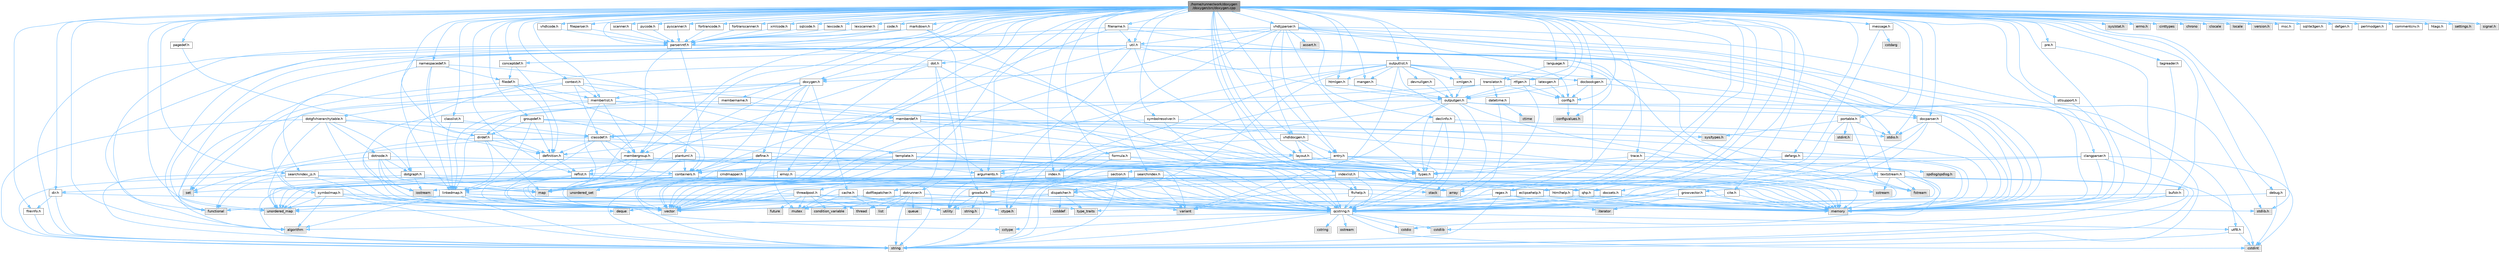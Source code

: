 digraph "/home/runner/work/doxygen/doxygen/src/doxygen.cpp"
{
 // INTERACTIVE_SVG=YES
 // LATEX_PDF_SIZE
  bgcolor="transparent";
  edge [fontname=Helvetica,fontsize=10,labelfontname=Helvetica,labelfontsize=10];
  node [fontname=Helvetica,fontsize=10,shape=box,height=0.2,width=0.4];
  Node1 [label="/home/runner/work/doxygen\l/doxygen/src/doxygen.cpp",height=0.2,width=0.4,color="gray40", fillcolor="grey60", style="filled", fontcolor="black",tooltip=" "];
  Node1 -> Node2 [color="steelblue1",style="solid"];
  Node2 [label="stdio.h",height=0.2,width=0.4,color="grey60", fillcolor="#E0E0E0", style="filled",tooltip=" "];
  Node1 -> Node3 [color="steelblue1",style="solid"];
  Node3 [label="stdlib.h",height=0.2,width=0.4,color="grey60", fillcolor="#E0E0E0", style="filled",tooltip=" "];
  Node1 -> Node4 [color="steelblue1",style="solid"];
  Node4 [label="sys/stat.h",height=0.2,width=0.4,color="grey60", fillcolor="#E0E0E0", style="filled",tooltip=" "];
  Node1 -> Node5 [color="steelblue1",style="solid"];
  Node5 [label="errno.h",height=0.2,width=0.4,color="grey60", fillcolor="#E0E0E0", style="filled",tooltip=" "];
  Node1 -> Node6 [color="steelblue1",style="solid"];
  Node6 [label="algorithm",height=0.2,width=0.4,color="grey60", fillcolor="#E0E0E0", style="filled",tooltip=" "];
  Node1 -> Node7 [color="steelblue1",style="solid"];
  Node7 [label="unordered_map",height=0.2,width=0.4,color="grey60", fillcolor="#E0E0E0", style="filled",tooltip=" "];
  Node1 -> Node8 [color="steelblue1",style="solid"];
  Node8 [label="memory",height=0.2,width=0.4,color="grey60", fillcolor="#E0E0E0", style="filled",tooltip=" "];
  Node1 -> Node9 [color="steelblue1",style="solid"];
  Node9 [label="cinttypes",height=0.2,width=0.4,color="grey60", fillcolor="#E0E0E0", style="filled",tooltip=" "];
  Node1 -> Node10 [color="steelblue1",style="solid"];
  Node10 [label="chrono",height=0.2,width=0.4,color="grey60", fillcolor="#E0E0E0", style="filled",tooltip=" "];
  Node1 -> Node11 [color="steelblue1",style="solid"];
  Node11 [label="clocale",height=0.2,width=0.4,color="grey60", fillcolor="#E0E0E0", style="filled",tooltip=" "];
  Node1 -> Node12 [color="steelblue1",style="solid"];
  Node12 [label="locale",height=0.2,width=0.4,color="grey60", fillcolor="#E0E0E0", style="filled",tooltip=" "];
  Node1 -> Node13 [color="steelblue1",style="solid"];
  Node13 [label="version.h",height=0.2,width=0.4,color="grey60", fillcolor="#E0E0E0", style="filled",tooltip=" "];
  Node1 -> Node14 [color="steelblue1",style="solid"];
  Node14 [label="doxygen.h",height=0.2,width=0.4,color="grey40", fillcolor="white", style="filled",URL="$d1/da1/doxygen_8h.html",tooltip=" "];
  Node14 -> Node15 [color="steelblue1",style="solid"];
  Node15 [label="mutex",height=0.2,width=0.4,color="grey60", fillcolor="#E0E0E0", style="filled",tooltip=" "];
  Node14 -> Node16 [color="steelblue1",style="solid"];
  Node16 [label="containers.h",height=0.2,width=0.4,color="grey40", fillcolor="white", style="filled",URL="$d5/d75/containers_8h.html",tooltip=" "];
  Node16 -> Node17 [color="steelblue1",style="solid"];
  Node17 [label="vector",height=0.2,width=0.4,color="grey60", fillcolor="#E0E0E0", style="filled",tooltip=" "];
  Node16 -> Node18 [color="steelblue1",style="solid"];
  Node18 [label="string",height=0.2,width=0.4,color="grey60", fillcolor="#E0E0E0", style="filled",tooltip=" "];
  Node16 -> Node19 [color="steelblue1",style="solid"];
  Node19 [label="set",height=0.2,width=0.4,color="grey60", fillcolor="#E0E0E0", style="filled",tooltip=" "];
  Node16 -> Node20 [color="steelblue1",style="solid"];
  Node20 [label="map",height=0.2,width=0.4,color="grey60", fillcolor="#E0E0E0", style="filled",tooltip=" "];
  Node16 -> Node21 [color="steelblue1",style="solid"];
  Node21 [label="unordered_set",height=0.2,width=0.4,color="grey60", fillcolor="#E0E0E0", style="filled",tooltip=" "];
  Node16 -> Node7 [color="steelblue1",style="solid"];
  Node16 -> Node22 [color="steelblue1",style="solid"];
  Node22 [label="stack",height=0.2,width=0.4,color="grey60", fillcolor="#E0E0E0", style="filled",tooltip=" "];
  Node14 -> Node23 [color="steelblue1",style="solid"];
  Node23 [label="membergroup.h",height=0.2,width=0.4,color="grey40", fillcolor="white", style="filled",URL="$d9/d11/membergroup_8h.html",tooltip=" "];
  Node23 -> Node17 [color="steelblue1",style="solid"];
  Node23 -> Node20 [color="steelblue1",style="solid"];
  Node23 -> Node8 [color="steelblue1",style="solid"];
  Node23 -> Node24 [color="steelblue1",style="solid"];
  Node24 [label="types.h",height=0.2,width=0.4,color="grey40", fillcolor="white", style="filled",URL="$d9/d49/types_8h.html",tooltip="This file contains a number of basic enums and types."];
  Node24 -> Node25 [color="steelblue1",style="solid"];
  Node25 [label="qcstring.h",height=0.2,width=0.4,color="grey40", fillcolor="white", style="filled",URL="$d7/d5c/qcstring_8h.html",tooltip=" "];
  Node25 -> Node18 [color="steelblue1",style="solid"];
  Node25 -> Node6 [color="steelblue1",style="solid"];
  Node25 -> Node26 [color="steelblue1",style="solid"];
  Node26 [label="cctype",height=0.2,width=0.4,color="grey60", fillcolor="#E0E0E0", style="filled",tooltip=" "];
  Node25 -> Node27 [color="steelblue1",style="solid"];
  Node27 [label="cstring",height=0.2,width=0.4,color="grey60", fillcolor="#E0E0E0", style="filled",tooltip=" "];
  Node25 -> Node28 [color="steelblue1",style="solid"];
  Node28 [label="cstdio",height=0.2,width=0.4,color="grey60", fillcolor="#E0E0E0", style="filled",tooltip=" "];
  Node25 -> Node29 [color="steelblue1",style="solid"];
  Node29 [label="cstdlib",height=0.2,width=0.4,color="grey60", fillcolor="#E0E0E0", style="filled",tooltip=" "];
  Node25 -> Node30 [color="steelblue1",style="solid"];
  Node30 [label="cstdint",height=0.2,width=0.4,color="grey60", fillcolor="#E0E0E0", style="filled",tooltip=" "];
  Node25 -> Node31 [color="steelblue1",style="solid"];
  Node31 [label="ostream",height=0.2,width=0.4,color="grey60", fillcolor="#E0E0E0", style="filled",tooltip=" "];
  Node25 -> Node32 [color="steelblue1",style="solid"];
  Node32 [label="utf8.h",height=0.2,width=0.4,color="grey40", fillcolor="white", style="filled",URL="$db/d7c/utf8_8h.html",tooltip="Various UTF8 related helper functions."];
  Node32 -> Node30 [color="steelblue1",style="solid"];
  Node32 -> Node18 [color="steelblue1",style="solid"];
  Node23 -> Node33 [color="steelblue1",style="solid"];
  Node33 [label="reflist.h",height=0.2,width=0.4,color="grey40", fillcolor="white", style="filled",URL="$d1/d02/reflist_8h.html",tooltip=" "];
  Node33 -> Node17 [color="steelblue1",style="solid"];
  Node33 -> Node7 [color="steelblue1",style="solid"];
  Node33 -> Node8 [color="steelblue1",style="solid"];
  Node33 -> Node25 [color="steelblue1",style="solid"];
  Node33 -> Node34 [color="steelblue1",style="solid"];
  Node34 [label="linkedmap.h",height=0.2,width=0.4,color="grey40", fillcolor="white", style="filled",URL="$da/de1/linkedmap_8h.html",tooltip=" "];
  Node34 -> Node7 [color="steelblue1",style="solid"];
  Node34 -> Node17 [color="steelblue1",style="solid"];
  Node34 -> Node8 [color="steelblue1",style="solid"];
  Node34 -> Node18 [color="steelblue1",style="solid"];
  Node34 -> Node6 [color="steelblue1",style="solid"];
  Node34 -> Node26 [color="steelblue1",style="solid"];
  Node34 -> Node25 [color="steelblue1",style="solid"];
  Node14 -> Node35 [color="steelblue1",style="solid"];
  Node35 [label="dirdef.h",height=0.2,width=0.4,color="grey40", fillcolor="white", style="filled",URL="$d6/d15/dirdef_8h.html",tooltip=" "];
  Node35 -> Node17 [color="steelblue1",style="solid"];
  Node35 -> Node20 [color="steelblue1",style="solid"];
  Node35 -> Node25 [color="steelblue1",style="solid"];
  Node35 -> Node34 [color="steelblue1",style="solid"];
  Node35 -> Node36 [color="steelblue1",style="solid"];
  Node36 [label="definition.h",height=0.2,width=0.4,color="grey40", fillcolor="white", style="filled",URL="$df/da1/definition_8h.html",tooltip=" "];
  Node36 -> Node17 [color="steelblue1",style="solid"];
  Node36 -> Node24 [color="steelblue1",style="solid"];
  Node36 -> Node33 [color="steelblue1",style="solid"];
  Node14 -> Node37 [color="steelblue1",style="solid"];
  Node37 [label="memberlist.h",height=0.2,width=0.4,color="grey40", fillcolor="white", style="filled",URL="$dd/d78/memberlist_8h.html",tooltip=" "];
  Node37 -> Node17 [color="steelblue1",style="solid"];
  Node37 -> Node6 [color="steelblue1",style="solid"];
  Node37 -> Node38 [color="steelblue1",style="solid"];
  Node38 [label="memberdef.h",height=0.2,width=0.4,color="grey40", fillcolor="white", style="filled",URL="$d4/d46/memberdef_8h.html",tooltip=" "];
  Node38 -> Node17 [color="steelblue1",style="solid"];
  Node38 -> Node8 [color="steelblue1",style="solid"];
  Node38 -> Node39 [color="steelblue1",style="solid"];
  Node39 [label="sys/types.h",height=0.2,width=0.4,color="grey60", fillcolor="#E0E0E0", style="filled",tooltip=" "];
  Node38 -> Node24 [color="steelblue1",style="solid"];
  Node38 -> Node36 [color="steelblue1",style="solid"];
  Node38 -> Node40 [color="steelblue1",style="solid"];
  Node40 [label="arguments.h",height=0.2,width=0.4,color="grey40", fillcolor="white", style="filled",URL="$df/d9b/arguments_8h.html",tooltip=" "];
  Node40 -> Node17 [color="steelblue1",style="solid"];
  Node40 -> Node25 [color="steelblue1",style="solid"];
  Node38 -> Node41 [color="steelblue1",style="solid"];
  Node41 [label="classdef.h",height=0.2,width=0.4,color="grey40", fillcolor="white", style="filled",URL="$d1/da6/classdef_8h.html",tooltip=" "];
  Node41 -> Node17 [color="steelblue1",style="solid"];
  Node41 -> Node19 [color="steelblue1",style="solid"];
  Node41 -> Node16 [color="steelblue1",style="solid"];
  Node41 -> Node36 [color="steelblue1",style="solid"];
  Node41 -> Node40 [color="steelblue1",style="solid"];
  Node41 -> Node23 [color="steelblue1",style="solid"];
  Node37 -> Node34 [color="steelblue1",style="solid"];
  Node37 -> Node24 [color="steelblue1",style="solid"];
  Node37 -> Node23 [color="steelblue1",style="solid"];
  Node14 -> Node42 [color="steelblue1",style="solid"];
  Node42 [label="define.h",height=0.2,width=0.4,color="grey40", fillcolor="white", style="filled",URL="$df/d67/define_8h.html",tooltip=" "];
  Node42 -> Node17 [color="steelblue1",style="solid"];
  Node42 -> Node8 [color="steelblue1",style="solid"];
  Node42 -> Node18 [color="steelblue1",style="solid"];
  Node42 -> Node7 [color="steelblue1",style="solid"];
  Node42 -> Node25 [color="steelblue1",style="solid"];
  Node42 -> Node16 [color="steelblue1",style="solid"];
  Node14 -> Node43 [color="steelblue1",style="solid"];
  Node43 [label="cache.h",height=0.2,width=0.4,color="grey40", fillcolor="white", style="filled",URL="$d3/d26/cache_8h.html",tooltip=" "];
  Node43 -> Node44 [color="steelblue1",style="solid"];
  Node44 [label="list",height=0.2,width=0.4,color="grey60", fillcolor="#E0E0E0", style="filled",tooltip=" "];
  Node43 -> Node7 [color="steelblue1",style="solid"];
  Node43 -> Node15 [color="steelblue1",style="solid"];
  Node43 -> Node45 [color="steelblue1",style="solid"];
  Node45 [label="utility",height=0.2,width=0.4,color="grey60", fillcolor="#E0E0E0", style="filled",tooltip=" "];
  Node43 -> Node46 [color="steelblue1",style="solid"];
  Node46 [label="ctype.h",height=0.2,width=0.4,color="grey60", fillcolor="#E0E0E0", style="filled",tooltip=" "];
  Node14 -> Node47 [color="steelblue1",style="solid"];
  Node47 [label="symbolmap.h",height=0.2,width=0.4,color="grey40", fillcolor="white", style="filled",URL="$d7/ddd/symbolmap_8h.html",tooltip=" "];
  Node47 -> Node6 [color="steelblue1",style="solid"];
  Node47 -> Node7 [color="steelblue1",style="solid"];
  Node47 -> Node17 [color="steelblue1",style="solid"];
  Node47 -> Node18 [color="steelblue1",style="solid"];
  Node47 -> Node45 [color="steelblue1",style="solid"];
  Node1 -> Node48 [color="steelblue1",style="solid"];
  Node48 [label="scanner.h",height=0.2,width=0.4,color="grey40", fillcolor="white", style="filled",URL="$db/d62/scanner_8h.html",tooltip=" "];
  Node48 -> Node49 [color="steelblue1",style="solid"];
  Node49 [label="parserintf.h",height=0.2,width=0.4,color="grey40", fillcolor="white", style="filled",URL="$da/d55/parserintf_8h.html",tooltip=" "];
  Node49 -> Node50 [color="steelblue1",style="solid"];
  Node50 [label="functional",height=0.2,width=0.4,color="grey60", fillcolor="#E0E0E0", style="filled",tooltip=" "];
  Node49 -> Node8 [color="steelblue1",style="solid"];
  Node49 -> Node20 [color="steelblue1",style="solid"];
  Node49 -> Node18 [color="steelblue1",style="solid"];
  Node49 -> Node24 [color="steelblue1",style="solid"];
  Node49 -> Node16 [color="steelblue1",style="solid"];
  Node1 -> Node51 [color="steelblue1",style="solid"];
  Node51 [label="entry.h",height=0.2,width=0.4,color="grey40", fillcolor="white", style="filled",URL="$d1/dc6/entry_8h.html",tooltip=" "];
  Node51 -> Node17 [color="steelblue1",style="solid"];
  Node51 -> Node8 [color="steelblue1",style="solid"];
  Node51 -> Node52 [color="steelblue1",style="solid"];
  Node52 [label="sstream",height=0.2,width=0.4,color="grey60", fillcolor="#E0E0E0", style="filled",tooltip=" "];
  Node51 -> Node24 [color="steelblue1",style="solid"];
  Node51 -> Node40 [color="steelblue1",style="solid"];
  Node51 -> Node33 [color="steelblue1",style="solid"];
  Node51 -> Node53 [color="steelblue1",style="solid"];
  Node53 [label="textstream.h",height=0.2,width=0.4,color="grey40", fillcolor="white", style="filled",URL="$d4/d7d/textstream_8h.html",tooltip=" "];
  Node53 -> Node18 [color="steelblue1",style="solid"];
  Node53 -> Node54 [color="steelblue1",style="solid"];
  Node54 [label="iostream",height=0.2,width=0.4,color="grey60", fillcolor="#E0E0E0", style="filled",tooltip=" "];
  Node53 -> Node52 [color="steelblue1",style="solid"];
  Node53 -> Node30 [color="steelblue1",style="solid"];
  Node53 -> Node28 [color="steelblue1",style="solid"];
  Node53 -> Node55 [color="steelblue1",style="solid"];
  Node55 [label="fstream",height=0.2,width=0.4,color="grey60", fillcolor="#E0E0E0", style="filled",tooltip=" "];
  Node53 -> Node56 [color="steelblue1",style="solid"];
  Node56 [label="type_traits",height=0.2,width=0.4,color="grey60", fillcolor="#E0E0E0", style="filled",tooltip=" "];
  Node53 -> Node25 [color="steelblue1",style="solid"];
  Node1 -> Node57 [color="steelblue1",style="solid"];
  Node57 [label="index.h",height=0.2,width=0.4,color="grey40", fillcolor="white", style="filled",URL="$d1/db5/index_8h.html",tooltip=" "];
  Node57 -> Node8 [color="steelblue1",style="solid"];
  Node57 -> Node17 [color="steelblue1",style="solid"];
  Node57 -> Node20 [color="steelblue1",style="solid"];
  Node57 -> Node25 [color="steelblue1",style="solid"];
  Node1 -> Node58 [color="steelblue1",style="solid"];
  Node58 [label="indexlist.h",height=0.2,width=0.4,color="grey40", fillcolor="white", style="filled",URL="$d5/d61/indexlist_8h.html",tooltip=" "];
  Node58 -> Node45 [color="steelblue1",style="solid"];
  Node58 -> Node17 [color="steelblue1",style="solid"];
  Node58 -> Node8 [color="steelblue1",style="solid"];
  Node58 -> Node15 [color="steelblue1",style="solid"];
  Node58 -> Node59 [color="steelblue1",style="solid"];
  Node59 [label="variant",height=0.2,width=0.4,color="grey60", fillcolor="#E0E0E0", style="filled",tooltip=" "];
  Node58 -> Node25 [color="steelblue1",style="solid"];
  Node58 -> Node60 [color="steelblue1",style="solid"];
  Node60 [label="dispatcher.h",height=0.2,width=0.4,color="grey40", fillcolor="white", style="filled",URL="$da/d73/dispatcher_8h.html",tooltip=" "];
  Node60 -> Node61 [color="steelblue1",style="solid"];
  Node61 [label="cstddef",height=0.2,width=0.4,color="grey60", fillcolor="#E0E0E0", style="filled",tooltip=" "];
  Node60 -> Node45 [color="steelblue1",style="solid"];
  Node60 -> Node50 [color="steelblue1",style="solid"];
  Node60 -> Node59 [color="steelblue1",style="solid"];
  Node60 -> Node56 [color="steelblue1",style="solid"];
  Node58 -> Node62 [color="steelblue1",style="solid"];
  Node62 [label="docsets.h",height=0.2,width=0.4,color="grey40", fillcolor="white", style="filled",URL="$d1/db2/docsets_8h.html",tooltip=" "];
  Node62 -> Node8 [color="steelblue1",style="solid"];
  Node62 -> Node25 [color="steelblue1",style="solid"];
  Node58 -> Node63 [color="steelblue1",style="solid"];
  Node63 [label="eclipsehelp.h",height=0.2,width=0.4,color="grey40", fillcolor="white", style="filled",URL="$db/d9e/eclipsehelp_8h.html",tooltip=" "];
  Node63 -> Node8 [color="steelblue1",style="solid"];
  Node63 -> Node25 [color="steelblue1",style="solid"];
  Node58 -> Node64 [color="steelblue1",style="solid"];
  Node64 [label="ftvhelp.h",height=0.2,width=0.4,color="grey40", fillcolor="white", style="filled",URL="$d2/d4a/ftvhelp_8h.html",tooltip=" "];
  Node64 -> Node8 [color="steelblue1",style="solid"];
  Node64 -> Node17 [color="steelblue1",style="solid"];
  Node64 -> Node25 [color="steelblue1",style="solid"];
  Node58 -> Node65 [color="steelblue1",style="solid"];
  Node65 [label="htmlhelp.h",height=0.2,width=0.4,color="grey40", fillcolor="white", style="filled",URL="$d8/dc3/htmlhelp_8h.html",tooltip=" "];
  Node65 -> Node8 [color="steelblue1",style="solid"];
  Node65 -> Node25 [color="steelblue1",style="solid"];
  Node58 -> Node66 [color="steelblue1",style="solid"];
  Node66 [label="qhp.h",height=0.2,width=0.4,color="grey40", fillcolor="white", style="filled",URL="$dc/d20/qhp_8h.html",tooltip=" "];
  Node66 -> Node8 [color="steelblue1",style="solid"];
  Node66 -> Node25 [color="steelblue1",style="solid"];
  Node1 -> Node67 [color="steelblue1",style="solid"];
  Node67 [label="message.h",height=0.2,width=0.4,color="grey40", fillcolor="white", style="filled",URL="$d2/d0d/message_8h.html",tooltip=" "];
  Node67 -> Node68 [color="steelblue1",style="solid"];
  Node68 [label="cstdarg",height=0.2,width=0.4,color="grey60", fillcolor="#E0E0E0", style="filled",tooltip=" "];
  Node67 -> Node25 [color="steelblue1",style="solid"];
  Node1 -> Node69 [color="steelblue1",style="solid"];
  Node69 [label="config.h",height=0.2,width=0.4,color="grey40", fillcolor="white", style="filled",URL="$db/d16/config_8h.html",tooltip=" "];
  Node69 -> Node70 [color="steelblue1",style="solid"];
  Node70 [label="configvalues.h",height=0.2,width=0.4,color="grey60", fillcolor="#E0E0E0", style="filled",tooltip=" "];
  Node1 -> Node71 [color="steelblue1",style="solid"];
  Node71 [label="util.h",height=0.2,width=0.4,color="grey40", fillcolor="white", style="filled",URL="$d8/d3c/util_8h.html",tooltip="A bunch of utility functions."];
  Node71 -> Node8 [color="steelblue1",style="solid"];
  Node71 -> Node7 [color="steelblue1",style="solid"];
  Node71 -> Node6 [color="steelblue1",style="solid"];
  Node71 -> Node50 [color="steelblue1",style="solid"];
  Node71 -> Node55 [color="steelblue1",style="solid"];
  Node71 -> Node46 [color="steelblue1",style="solid"];
  Node71 -> Node24 [color="steelblue1",style="solid"];
  Node71 -> Node72 [color="steelblue1",style="solid"];
  Node72 [label="docparser.h",height=0.2,width=0.4,color="grey40", fillcolor="white", style="filled",URL="$de/d9c/docparser_8h.html",tooltip=" "];
  Node72 -> Node2 [color="steelblue1",style="solid"];
  Node72 -> Node8 [color="steelblue1",style="solid"];
  Node72 -> Node25 [color="steelblue1",style="solid"];
  Node72 -> Node73 [color="steelblue1",style="solid"];
  Node73 [label="growvector.h",height=0.2,width=0.4,color="grey40", fillcolor="white", style="filled",URL="$d7/d50/growvector_8h.html",tooltip=" "];
  Node73 -> Node17 [color="steelblue1",style="solid"];
  Node73 -> Node8 [color="steelblue1",style="solid"];
  Node73 -> Node74 [color="steelblue1",style="solid"];
  Node74 [label="iterator",height=0.2,width=0.4,color="grey60", fillcolor="#E0E0E0", style="filled",tooltip=" "];
  Node71 -> Node16 [color="steelblue1",style="solid"];
  Node71 -> Node75 [color="steelblue1",style="solid"];
  Node75 [label="outputgen.h",height=0.2,width=0.4,color="grey40", fillcolor="white", style="filled",URL="$df/d06/outputgen_8h.html",tooltip=" "];
  Node75 -> Node8 [color="steelblue1",style="solid"];
  Node75 -> Node22 [color="steelblue1",style="solid"];
  Node75 -> Node54 [color="steelblue1",style="solid"];
  Node75 -> Node55 [color="steelblue1",style="solid"];
  Node75 -> Node24 [color="steelblue1",style="solid"];
  Node75 -> Node57 [color="steelblue1",style="solid"];
  Node75 -> Node76 [color="steelblue1",style="solid"];
  Node76 [label="section.h",height=0.2,width=0.4,color="grey40", fillcolor="white", style="filled",URL="$d1/d2a/section_8h.html",tooltip=" "];
  Node76 -> Node18 [color="steelblue1",style="solid"];
  Node76 -> Node7 [color="steelblue1",style="solid"];
  Node76 -> Node25 [color="steelblue1",style="solid"];
  Node76 -> Node34 [color="steelblue1",style="solid"];
  Node75 -> Node53 [color="steelblue1",style="solid"];
  Node75 -> Node72 [color="steelblue1",style="solid"];
  Node71 -> Node77 [color="steelblue1",style="solid"];
  Node77 [label="regex.h",height=0.2,width=0.4,color="grey40", fillcolor="white", style="filled",URL="$d1/d21/regex_8h.html",tooltip=" "];
  Node77 -> Node8 [color="steelblue1",style="solid"];
  Node77 -> Node18 [color="steelblue1",style="solid"];
  Node77 -> Node17 [color="steelblue1",style="solid"];
  Node77 -> Node74 [color="steelblue1",style="solid"];
  Node71 -> Node78 [color="steelblue1",style="solid"];
  Node78 [label="conceptdef.h",height=0.2,width=0.4,color="grey40", fillcolor="white", style="filled",URL="$da/df1/conceptdef_8h.html",tooltip=" "];
  Node78 -> Node36 [color="steelblue1",style="solid"];
  Node78 -> Node79 [color="steelblue1",style="solid"];
  Node79 [label="filedef.h",height=0.2,width=0.4,color="grey40", fillcolor="white", style="filled",URL="$d4/d3a/filedef_8h.html",tooltip=" "];
  Node79 -> Node19 [color="steelblue1",style="solid"];
  Node79 -> Node36 [color="steelblue1",style="solid"];
  Node79 -> Node37 [color="steelblue1",style="solid"];
  Node79 -> Node16 [color="steelblue1",style="solid"];
  Node1 -> Node80 [color="steelblue1",style="solid"];
  Node80 [label="pre.h",height=0.2,width=0.4,color="grey40", fillcolor="white", style="filled",URL="$d3/dbd/pre_8h.html",tooltip=" "];
  Node80 -> Node8 [color="steelblue1",style="solid"];
  Node1 -> Node81 [color="steelblue1",style="solid"];
  Node81 [label="tagreader.h",height=0.2,width=0.4,color="grey40", fillcolor="white", style="filled",URL="$d5/d61/tagreader_8h.html",tooltip=" "];
  Node81 -> Node8 [color="steelblue1",style="solid"];
  Node1 -> Node82 [color="steelblue1",style="solid"];
  Node82 [label="dot.h",height=0.2,width=0.4,color="grey40", fillcolor="white", style="filled",URL="$d6/d4a/dot_8h.html",tooltip=" "];
  Node82 -> Node20 [color="steelblue1",style="solid"];
  Node82 -> Node25 [color="steelblue1",style="solid"];
  Node82 -> Node83 [color="steelblue1",style="solid"];
  Node83 [label="dotgraph.h",height=0.2,width=0.4,color="grey40", fillcolor="white", style="filled",URL="$d0/daa/dotgraph_8h.html",tooltip=" "];
  Node83 -> Node54 [color="steelblue1",style="solid"];
  Node83 -> Node20 [color="steelblue1",style="solid"];
  Node83 -> Node25 [color="steelblue1",style="solid"];
  Node83 -> Node84 [color="steelblue1",style="solid"];
  Node84 [label="dir.h",height=0.2,width=0.4,color="grey40", fillcolor="white", style="filled",URL="$df/d9c/dir_8h.html",tooltip=" "];
  Node84 -> Node18 [color="steelblue1",style="solid"];
  Node84 -> Node8 [color="steelblue1",style="solid"];
  Node84 -> Node85 [color="steelblue1",style="solid"];
  Node85 [label="fileinfo.h",height=0.2,width=0.4,color="grey40", fillcolor="white", style="filled",URL="$df/d45/fileinfo_8h.html",tooltip=" "];
  Node85 -> Node18 [color="steelblue1",style="solid"];
  Node82 -> Node86 [color="steelblue1",style="solid"];
  Node86 [label="dotfilepatcher.h",height=0.2,width=0.4,color="grey40", fillcolor="white", style="filled",URL="$d3/d38/dotfilepatcher_8h.html",tooltip=" "];
  Node86 -> Node17 [color="steelblue1",style="solid"];
  Node86 -> Node25 [color="steelblue1",style="solid"];
  Node82 -> Node87 [color="steelblue1",style="solid"];
  Node87 [label="dotrunner.h",height=0.2,width=0.4,color="grey40", fillcolor="white", style="filled",URL="$d2/dd1/dotrunner_8h.html",tooltip=" "];
  Node87 -> Node18 [color="steelblue1",style="solid"];
  Node87 -> Node88 [color="steelblue1",style="solid"];
  Node88 [label="thread",height=0.2,width=0.4,color="grey60", fillcolor="#E0E0E0", style="filled",tooltip=" "];
  Node87 -> Node44 [color="steelblue1",style="solid"];
  Node87 -> Node89 [color="steelblue1",style="solid"];
  Node89 [label="queue",height=0.2,width=0.4,color="grey60", fillcolor="#E0E0E0", style="filled",tooltip=" "];
  Node87 -> Node15 [color="steelblue1",style="solid"];
  Node87 -> Node90 [color="steelblue1",style="solid"];
  Node90 [label="condition_variable",height=0.2,width=0.4,color="grey60", fillcolor="#E0E0E0", style="filled",tooltip=" "];
  Node87 -> Node8 [color="steelblue1",style="solid"];
  Node87 -> Node25 [color="steelblue1",style="solid"];
  Node82 -> Node14 [color="steelblue1",style="solid"];
  Node1 -> Node91 [color="steelblue1",style="solid"];
  Node91 [label="msc.h",height=0.2,width=0.4,color="grey40", fillcolor="white", style="filled",URL="$dc/d66/msc_8h.html",tooltip=" "];
  Node1 -> Node72 [color="steelblue1",style="solid"];
  Node1 -> Node35 [color="steelblue1",style="solid"];
  Node1 -> Node92 [color="steelblue1",style="solid"];
  Node92 [label="outputlist.h",height=0.2,width=0.4,color="grey40", fillcolor="white", style="filled",URL="$d2/db9/outputlist_8h.html",tooltip=" "];
  Node92 -> Node45 [color="steelblue1",style="solid"];
  Node92 -> Node17 [color="steelblue1",style="solid"];
  Node92 -> Node8 [color="steelblue1",style="solid"];
  Node92 -> Node59 [color="steelblue1",style="solid"];
  Node92 -> Node22 [color="steelblue1",style="solid"];
  Node92 -> Node75 [color="steelblue1",style="solid"];
  Node92 -> Node14 [color="steelblue1",style="solid"];
  Node92 -> Node60 [color="steelblue1",style="solid"];
  Node92 -> Node93 [color="steelblue1",style="solid"];
  Node93 [label="htmlgen.h",height=0.2,width=0.4,color="grey40", fillcolor="white", style="filled",URL="$d8/d56/htmlgen_8h.html",tooltip=" "];
  Node93 -> Node75 [color="steelblue1",style="solid"];
  Node92 -> Node94 [color="steelblue1",style="solid"];
  Node94 [label="latexgen.h",height=0.2,width=0.4,color="grey40", fillcolor="white", style="filled",URL="$d6/d9c/latexgen_8h.html",tooltip=" "];
  Node94 -> Node69 [color="steelblue1",style="solid"];
  Node94 -> Node75 [color="steelblue1",style="solid"];
  Node92 -> Node95 [color="steelblue1",style="solid"];
  Node95 [label="rtfgen.h",height=0.2,width=0.4,color="grey40", fillcolor="white", style="filled",URL="$d4/daa/rtfgen_8h.html",tooltip=" "];
  Node95 -> Node96 [color="steelblue1",style="solid"];
  Node96 [label="array",height=0.2,width=0.4,color="grey60", fillcolor="#E0E0E0", style="filled",tooltip=" "];
  Node95 -> Node69 [color="steelblue1",style="solid"];
  Node95 -> Node75 [color="steelblue1",style="solid"];
  Node92 -> Node97 [color="steelblue1",style="solid"];
  Node97 [label="mangen.h",height=0.2,width=0.4,color="grey40", fillcolor="white", style="filled",URL="$da/dc0/mangen_8h.html",tooltip=" "];
  Node97 -> Node75 [color="steelblue1",style="solid"];
  Node92 -> Node98 [color="steelblue1",style="solid"];
  Node98 [label="docbookgen.h",height=0.2,width=0.4,color="grey40", fillcolor="white", style="filled",URL="$de/dea/docbookgen_8h.html",tooltip=" "];
  Node98 -> Node8 [color="steelblue1",style="solid"];
  Node98 -> Node96 [color="steelblue1",style="solid"];
  Node98 -> Node69 [color="steelblue1",style="solid"];
  Node98 -> Node75 [color="steelblue1",style="solid"];
  Node92 -> Node99 [color="steelblue1",style="solid"];
  Node99 [label="xmlgen.h",height=0.2,width=0.4,color="grey40", fillcolor="white", style="filled",URL="$d9/d67/xmlgen_8h.html",tooltip=" "];
  Node99 -> Node75 [color="steelblue1",style="solid"];
  Node92 -> Node100 [color="steelblue1",style="solid"];
  Node100 [label="devnullgen.h",height=0.2,width=0.4,color="grey40", fillcolor="white", style="filled",URL="$d8/de5/devnullgen_8h.html",tooltip=" "];
  Node100 -> Node75 [color="steelblue1",style="solid"];
  Node1 -> Node101 [color="steelblue1",style="solid"];
  Node101 [label="declinfo.h",height=0.2,width=0.4,color="grey40", fillcolor="white", style="filled",URL="$d2/d4b/declinfo_8h.html",tooltip=" "];
  Node101 -> Node2 [color="steelblue1",style="solid"];
  Node101 -> Node25 [color="steelblue1",style="solid"];
  Node101 -> Node24 [color="steelblue1",style="solid"];
  Node1 -> Node93 [color="steelblue1",style="solid"];
  Node1 -> Node94 [color="steelblue1",style="solid"];
  Node1 -> Node97 [color="steelblue1",style="solid"];
  Node1 -> Node102 [color="steelblue1",style="solid"];
  Node102 [label="language.h",height=0.2,width=0.4,color="grey40", fillcolor="white", style="filled",URL="$d8/dce/language_8h.html",tooltip=" "];
  Node102 -> Node103 [color="steelblue1",style="solid"];
  Node103 [label="translator.h",height=0.2,width=0.4,color="grey40", fillcolor="white", style="filled",URL="$d9/df1/translator_8h.html",tooltip=" "];
  Node103 -> Node41 [color="steelblue1",style="solid"];
  Node103 -> Node69 [color="steelblue1",style="solid"];
  Node103 -> Node104 [color="steelblue1",style="solid"];
  Node104 [label="datetime.h",height=0.2,width=0.4,color="grey40", fillcolor="white", style="filled",URL="$de/d1b/datetime_8h.html",tooltip=" "];
  Node104 -> Node105 [color="steelblue1",style="solid"];
  Node105 [label="ctime",height=0.2,width=0.4,color="grey60", fillcolor="#E0E0E0", style="filled",tooltip=" "];
  Node104 -> Node25 [color="steelblue1",style="solid"];
  Node103 -> Node57 [color="steelblue1",style="solid"];
  Node102 -> Node70 [color="steelblue1",style="solid"];
  Node1 -> Node106 [color="steelblue1",style="solid"];
  Node106 [label="debug.h",height=0.2,width=0.4,color="grey40", fillcolor="white", style="filled",URL="$db/d16/debug_8h.html",tooltip=" "];
  Node106 -> Node30 [color="steelblue1",style="solid"];
  Node106 -> Node25 [color="steelblue1",style="solid"];
  Node1 -> Node65 [color="steelblue1",style="solid"];
  Node1 -> Node66 [color="steelblue1",style="solid"];
  Node1 -> Node64 [color="steelblue1",style="solid"];
  Node1 -> Node107 [color="steelblue1",style="solid"];
  Node107 [label="defargs.h",height=0.2,width=0.4,color="grey40", fillcolor="white", style="filled",URL="$d8/d65/defargs_8h.html",tooltip=" "];
  Node107 -> Node24 [color="steelblue1",style="solid"];
  Node107 -> Node8 [color="steelblue1",style="solid"];
  Node1 -> Node95 [color="steelblue1",style="solid"];
  Node1 -> Node108 [color="steelblue1",style="solid"];
  Node108 [label="sqlite3gen.h",height=0.2,width=0.4,color="grey40", fillcolor="white", style="filled",URL="$d1/d0c/sqlite3gen_8h.html",tooltip=" "];
  Node1 -> Node99 [color="steelblue1",style="solid"];
  Node1 -> Node98 [color="steelblue1",style="solid"];
  Node1 -> Node109 [color="steelblue1",style="solid"];
  Node109 [label="defgen.h",height=0.2,width=0.4,color="grey40", fillcolor="white", style="filled",URL="$d2/d59/defgen_8h.html",tooltip=" "];
  Node1 -> Node110 [color="steelblue1",style="solid"];
  Node110 [label="perlmodgen.h",height=0.2,width=0.4,color="grey40", fillcolor="white", style="filled",URL="$df/d82/perlmodgen_8h.html",tooltip=" "];
  Node1 -> Node33 [color="steelblue1",style="solid"];
  Node1 -> Node111 [color="steelblue1",style="solid"];
  Node111 [label="pagedef.h",height=0.2,width=0.4,color="grey40", fillcolor="white", style="filled",URL="$dd/d66/pagedef_8h.html",tooltip=" "];
  Node111 -> Node36 [color="steelblue1",style="solid"];
  Node1 -> Node112 [color="steelblue1",style="solid"];
  Node112 [label="bufstr.h",height=0.2,width=0.4,color="grey40", fillcolor="white", style="filled",URL="$d4/de5/bufstr_8h.html",tooltip=" "];
  Node112 -> Node29 [color="steelblue1",style="solid"];
  Node112 -> Node25 [color="steelblue1",style="solid"];
  Node1 -> Node113 [color="steelblue1",style="solid"];
  Node113 [label="commentcnv.h",height=0.2,width=0.4,color="grey40", fillcolor="white", style="filled",URL="$de/d9a/commentcnv_8h.html",tooltip="First pass comment processing."];
  Node1 -> Node114 [color="steelblue1",style="solid"];
  Node114 [label="cmdmapper.h",height=0.2,width=0.4,color="grey40", fillcolor="white", style="filled",URL="$d3/d42/cmdmapper_8h.html",tooltip=" "];
  Node114 -> Node20 [color="steelblue1",style="solid"];
  Node114 -> Node18 [color="steelblue1",style="solid"];
  Node114 -> Node25 [color="steelblue1",style="solid"];
  Node1 -> Node115 [color="steelblue1",style="solid"];
  Node115 [label="searchindex.h",height=0.2,width=0.4,color="grey40", fillcolor="white", style="filled",URL="$de/d07/searchindex_8h.html",tooltip="Web server based search engine."];
  Node115 -> Node8 [color="steelblue1",style="solid"];
  Node115 -> Node17 [color="steelblue1",style="solid"];
  Node115 -> Node20 [color="steelblue1",style="solid"];
  Node115 -> Node7 [color="steelblue1",style="solid"];
  Node115 -> Node18 [color="steelblue1",style="solid"];
  Node115 -> Node96 [color="steelblue1",style="solid"];
  Node115 -> Node59 [color="steelblue1",style="solid"];
  Node115 -> Node25 [color="steelblue1",style="solid"];
  Node115 -> Node116 [color="steelblue1",style="solid"];
  Node116 [label="growbuf.h",height=0.2,width=0.4,color="grey40", fillcolor="white", style="filled",URL="$dd/d72/growbuf_8h.html",tooltip=" "];
  Node116 -> Node45 [color="steelblue1",style="solid"];
  Node116 -> Node3 [color="steelblue1",style="solid"];
  Node116 -> Node117 [color="steelblue1",style="solid"];
  Node117 [label="string.h",height=0.2,width=0.4,color="grey60", fillcolor="#E0E0E0", style="filled",tooltip=" "];
  Node116 -> Node18 [color="steelblue1",style="solid"];
  Node115 -> Node60 [color="steelblue1",style="solid"];
  Node1 -> Node118 [color="steelblue1",style="solid"];
  Node118 [label="searchindex_js.h",height=0.2,width=0.4,color="grey40", fillcolor="white", style="filled",URL="$dd/de5/searchindex__js_8h.html",tooltip="Javascript based search engine."];
  Node118 -> Node96 [color="steelblue1",style="solid"];
  Node118 -> Node17 [color="steelblue1",style="solid"];
  Node118 -> Node20 [color="steelblue1",style="solid"];
  Node118 -> Node18 [color="steelblue1",style="solid"];
  Node118 -> Node50 [color="steelblue1",style="solid"];
  Node118 -> Node25 [color="steelblue1",style="solid"];
  Node1 -> Node49 [color="steelblue1",style="solid"];
  Node1 -> Node119 [color="steelblue1",style="solid"];
  Node119 [label="htags.h",height=0.2,width=0.4,color="grey40", fillcolor="white", style="filled",URL="$d7/d85/htags_8h.html",tooltip=" "];
  Node1 -> Node120 [color="steelblue1",style="solid"];
  Node120 [label="pycode.h",height=0.2,width=0.4,color="grey40", fillcolor="white", style="filled",URL="$d8/da2/pycode_8h.html",tooltip=" "];
  Node120 -> Node49 [color="steelblue1",style="solid"];
  Node1 -> Node121 [color="steelblue1",style="solid"];
  Node121 [label="pyscanner.h",height=0.2,width=0.4,color="grey40", fillcolor="white", style="filled",URL="$d8/d4b/pyscanner_8h.html",tooltip=" "];
  Node121 -> Node49 [color="steelblue1",style="solid"];
  Node1 -> Node122 [color="steelblue1",style="solid"];
  Node122 [label="fortrancode.h",height=0.2,width=0.4,color="grey40", fillcolor="white", style="filled",URL="$da/d06/fortrancode_8h.html",tooltip=" "];
  Node122 -> Node49 [color="steelblue1",style="solid"];
  Node1 -> Node123 [color="steelblue1",style="solid"];
  Node123 [label="fortranscanner.h",height=0.2,width=0.4,color="grey40", fillcolor="white", style="filled",URL="$d9/d7b/fortranscanner_8h.html",tooltip=" "];
  Node123 -> Node49 [color="steelblue1",style="solid"];
  Node1 -> Node124 [color="steelblue1",style="solid"];
  Node124 [label="xmlcode.h",height=0.2,width=0.4,color="grey40", fillcolor="white", style="filled",URL="$d3/de2/xmlcode_8h.html",tooltip=" "];
  Node124 -> Node49 [color="steelblue1",style="solid"];
  Node1 -> Node125 [color="steelblue1",style="solid"];
  Node125 [label="sqlcode.h",height=0.2,width=0.4,color="grey40", fillcolor="white", style="filled",URL="$d1/db2/sqlcode_8h.html",tooltip=" "];
  Node125 -> Node49 [color="steelblue1",style="solid"];
  Node1 -> Node126 [color="steelblue1",style="solid"];
  Node126 [label="lexcode.h",height=0.2,width=0.4,color="grey40", fillcolor="white", style="filled",URL="$d0/dec/lexcode_8h.html",tooltip=" "];
  Node126 -> Node49 [color="steelblue1",style="solid"];
  Node1 -> Node127 [color="steelblue1",style="solid"];
  Node127 [label="lexscanner.h",height=0.2,width=0.4,color="grey40", fillcolor="white", style="filled",URL="$d9/dd0/lexscanner_8h.html",tooltip=" "];
  Node127 -> Node49 [color="steelblue1",style="solid"];
  Node1 -> Node128 [color="steelblue1",style="solid"];
  Node128 [label="code.h",height=0.2,width=0.4,color="grey40", fillcolor="white", style="filled",URL="$dd/dd8/code_8h.html",tooltip=" "];
  Node128 -> Node49 [color="steelblue1",style="solid"];
  Node1 -> Node129 [color="steelblue1",style="solid"];
  Node129 [label="portable.h",height=0.2,width=0.4,color="grey40", fillcolor="white", style="filled",URL="$d2/de2/portable_8h.html",tooltip="Portable versions of functions that are platform dependent."];
  Node129 -> Node2 [color="steelblue1",style="solid"];
  Node129 -> Node39 [color="steelblue1",style="solid"];
  Node129 -> Node130 [color="steelblue1",style="solid"];
  Node130 [label="stdint.h",height=0.2,width=0.4,color="grey60", fillcolor="#E0E0E0", style="filled",tooltip=" "];
  Node129 -> Node55 [color="steelblue1",style="solid"];
  Node129 -> Node25 [color="steelblue1",style="solid"];
  Node1 -> Node131 [color="steelblue1",style="solid"];
  Node131 [label="vhdljjparser.h",height=0.2,width=0.4,color="grey40", fillcolor="white", style="filled",URL="$d2/d55/vhdljjparser_8h.html",tooltip=" "];
  Node131 -> Node17 [color="steelblue1",style="solid"];
  Node131 -> Node8 [color="steelblue1",style="solid"];
  Node131 -> Node18 [color="steelblue1",style="solid"];
  Node131 -> Node49 [color="steelblue1",style="solid"];
  Node131 -> Node2 [color="steelblue1",style="solid"];
  Node131 -> Node3 [color="steelblue1",style="solid"];
  Node131 -> Node132 [color="steelblue1",style="solid"];
  Node132 [label="assert.h",height=0.2,width=0.4,color="grey60", fillcolor="#E0E0E0", style="filled",tooltip=" "];
  Node131 -> Node46 [color="steelblue1",style="solid"];
  Node131 -> Node24 [color="steelblue1",style="solid"];
  Node131 -> Node51 [color="steelblue1",style="solid"];
  Node131 -> Node133 [color="steelblue1",style="solid"];
  Node133 [label="vhdldocgen.h",height=0.2,width=0.4,color="grey40", fillcolor="white", style="filled",URL="$dd/dec/vhdldocgen_8h.html",tooltip=" "];
  Node133 -> Node25 [color="steelblue1",style="solid"];
  Node133 -> Node134 [color="steelblue1",style="solid"];
  Node134 [label="layout.h",height=0.2,width=0.4,color="grey40", fillcolor="white", style="filled",URL="$db/d51/layout_8h.html",tooltip=" "];
  Node134 -> Node8 [color="steelblue1",style="solid"];
  Node134 -> Node17 [color="steelblue1",style="solid"];
  Node134 -> Node24 [color="steelblue1",style="solid"];
  Node133 -> Node40 [color="steelblue1",style="solid"];
  Node133 -> Node51 [color="steelblue1",style="solid"];
  Node131 -> Node69 [color="steelblue1",style="solid"];
  Node131 -> Node71 [color="steelblue1",style="solid"];
  Node1 -> Node133 [color="steelblue1",style="solid"];
  Node1 -> Node135 [color="steelblue1",style="solid"];
  Node135 [label="vhdlcode.h",height=0.2,width=0.4,color="grey40", fillcolor="white", style="filled",URL="$d7/dfe/vhdlcode_8h.html",tooltip=" "];
  Node135 -> Node49 [color="steelblue1",style="solid"];
  Node1 -> Node63 [color="steelblue1",style="solid"];
  Node1 -> Node136 [color="steelblue1",style="solid"];
  Node136 [label="cite.h",height=0.2,width=0.4,color="grey40", fillcolor="white", style="filled",URL="$d7/d69/cite_8h.html",tooltip=" "];
  Node136 -> Node8 [color="steelblue1",style="solid"];
  Node136 -> Node25 [color="steelblue1",style="solid"];
  Node1 -> Node137 [color="steelblue1",style="solid"];
  Node137 [label="markdown.h",height=0.2,width=0.4,color="grey40", fillcolor="white", style="filled",URL="$d2/d0c/markdown_8h.html",tooltip=" "];
  Node137 -> Node50 [color="steelblue1",style="solid"];
  Node137 -> Node25 [color="steelblue1",style="solid"];
  Node137 -> Node49 [color="steelblue1",style="solid"];
  Node137 -> Node116 [color="steelblue1",style="solid"];
  Node1 -> Node40 [color="steelblue1",style="solid"];
  Node1 -> Node37 [color="steelblue1",style="solid"];
  Node1 -> Node134 [color="steelblue1",style="solid"];
  Node1 -> Node138 [color="steelblue1",style="solid"];
  Node138 [label="groupdef.h",height=0.2,width=0.4,color="grey40", fillcolor="white", style="filled",URL="$d1/de6/groupdef_8h.html",tooltip=" "];
  Node138 -> Node8 [color="steelblue1",style="solid"];
  Node138 -> Node36 [color="steelblue1",style="solid"];
  Node138 -> Node35 [color="steelblue1",style="solid"];
  Node138 -> Node134 [color="steelblue1",style="solid"];
  Node138 -> Node23 [color="steelblue1",style="solid"];
  Node138 -> Node34 [color="steelblue1",style="solid"];
  Node1 -> Node139 [color="steelblue1",style="solid"];
  Node139 [label="classlist.h",height=0.2,width=0.4,color="grey40", fillcolor="white", style="filled",URL="$d2/df8/classlist_8h.html",tooltip=" "];
  Node139 -> Node34 [color="steelblue1",style="solid"];
  Node139 -> Node41 [color="steelblue1",style="solid"];
  Node1 -> Node140 [color="steelblue1",style="solid"];
  Node140 [label="namespacedef.h",height=0.2,width=0.4,color="grey40", fillcolor="white", style="filled",URL="$d7/d97/namespacedef_8h.html",tooltip=" "];
  Node140 -> Node19 [color="steelblue1",style="solid"];
  Node140 -> Node36 [color="steelblue1",style="solid"];
  Node140 -> Node79 [color="steelblue1",style="solid"];
  Node140 -> Node34 [color="steelblue1",style="solid"];
  Node140 -> Node23 [color="steelblue1",style="solid"];
  Node1 -> Node141 [color="steelblue1",style="solid"];
  Node141 [label="filename.h",height=0.2,width=0.4,color="grey40", fillcolor="white", style="filled",URL="$dc/dd6/filename_8h.html",tooltip=" "];
  Node141 -> Node8 [color="steelblue1",style="solid"];
  Node141 -> Node17 [color="steelblue1",style="solid"];
  Node141 -> Node34 [color="steelblue1",style="solid"];
  Node141 -> Node32 [color="steelblue1",style="solid"];
  Node141 -> Node71 [color="steelblue1",style="solid"];
  Node1 -> Node142 [color="steelblue1",style="solid"];
  Node142 [label="membername.h",height=0.2,width=0.4,color="grey40", fillcolor="white", style="filled",URL="$d7/dfc/membername_8h.html",tooltip=" "];
  Node142 -> Node38 [color="steelblue1",style="solid"];
  Node142 -> Node34 [color="steelblue1",style="solid"];
  Node1 -> Node23 [color="steelblue1",style="solid"];
  Node1 -> Node62 [color="steelblue1",style="solid"];
  Node1 -> Node143 [color="steelblue1",style="solid"];
  Node143 [label="formula.h",height=0.2,width=0.4,color="grey40", fillcolor="white", style="filled",URL="$d3/d9a/formula_8h.html",tooltip=" "];
  Node143 -> Node8 [color="steelblue1",style="solid"];
  Node143 -> Node18 [color="steelblue1",style="solid"];
  Node143 -> Node25 [color="steelblue1",style="solid"];
  Node143 -> Node16 [color="steelblue1",style="solid"];
  Node1 -> Node144 [color="steelblue1",style="solid"];
  Node144 [label="settings.h",height=0.2,width=0.4,color="grey60", fillcolor="#E0E0E0", style="filled",tooltip=" "];
  Node1 -> Node145 [color="steelblue1",style="solid"];
  Node145 [label="context.h",height=0.2,width=0.4,color="grey40", fillcolor="white", style="filled",URL="$dc/d1e/context_8h.html",tooltip=" "];
  Node145 -> Node24 [color="steelblue1",style="solid"];
  Node145 -> Node146 [color="steelblue1",style="solid"];
  Node146 [label="template.h",height=0.2,width=0.4,color="grey40", fillcolor="white", style="filled",URL="$de/db8/template_8h.html",tooltip=" "];
  Node146 -> Node17 [color="steelblue1",style="solid"];
  Node146 -> Node8 [color="steelblue1",style="solid"];
  Node146 -> Node50 [color="steelblue1",style="solid"];
  Node146 -> Node59 [color="steelblue1",style="solid"];
  Node146 -> Node25 [color="steelblue1",style="solid"];
  Node146 -> Node16 [color="steelblue1",style="solid"];
  Node145 -> Node41 [color="steelblue1",style="solid"];
  Node145 -> Node118 [color="steelblue1",style="solid"];
  Node145 -> Node37 [color="steelblue1",style="solid"];
  Node145 -> Node147 [color="steelblue1",style="solid"];
  Node147 [label="dotgfxhierarchytable.h",height=0.2,width=0.4,color="grey40", fillcolor="white", style="filled",URL="$d2/de7/dotgfxhierarchytable_8h.html",tooltip=" "];
  Node147 -> Node8 [color="steelblue1",style="solid"];
  Node147 -> Node18 [color="steelblue1",style="solid"];
  Node147 -> Node7 [color="steelblue1",style="solid"];
  Node147 -> Node17 [color="steelblue1",style="solid"];
  Node147 -> Node41 [color="steelblue1",style="solid"];
  Node147 -> Node83 [color="steelblue1",style="solid"];
  Node147 -> Node148 [color="steelblue1",style="solid"];
  Node148 [label="dotnode.h",height=0.2,width=0.4,color="grey40", fillcolor="white", style="filled",URL="$d8/d3b/dotnode_8h.html",tooltip=" "];
  Node148 -> Node17 [color="steelblue1",style="solid"];
  Node148 -> Node20 [color="steelblue1",style="solid"];
  Node148 -> Node149 [color="steelblue1",style="solid"];
  Node149 [label="deque",height=0.2,width=0.4,color="grey60", fillcolor="#E0E0E0", style="filled",tooltip=" "];
  Node148 -> Node54 [color="steelblue1",style="solid"];
  Node148 -> Node24 [color="steelblue1",style="solid"];
  Node148 -> Node83 [color="steelblue1",style="solid"];
  Node1 -> Node150 [color="steelblue1",style="solid"];
  Node150 [label="fileparser.h",height=0.2,width=0.4,color="grey40", fillcolor="white", style="filled",URL="$d5/dc5/fileparser_8h.html",tooltip=" "];
  Node150 -> Node49 [color="steelblue1",style="solid"];
  Node1 -> Node151 [color="steelblue1",style="solid"];
  Node151 [label="emoji.h",height=0.2,width=0.4,color="grey40", fillcolor="white", style="filled",URL="$d6/dd3/emoji_8h.html",tooltip=" "];
  Node151 -> Node20 [color="steelblue1",style="solid"];
  Node151 -> Node18 [color="steelblue1",style="solid"];
  Node1 -> Node152 [color="steelblue1",style="solid"];
  Node152 [label="plantuml.h",height=0.2,width=0.4,color="grey40", fillcolor="white", style="filled",URL="$d3/dde/plantuml_8h.html",tooltip=" "];
  Node152 -> Node20 [color="steelblue1",style="solid"];
  Node152 -> Node18 [color="steelblue1",style="solid"];
  Node152 -> Node16 [color="steelblue1",style="solid"];
  Node152 -> Node25 [color="steelblue1",style="solid"];
  Node1 -> Node153 [color="steelblue1",style="solid"];
  Node153 [label="stlsupport.h",height=0.2,width=0.4,color="grey40", fillcolor="white", style="filled",URL="$d1/d8b/stlsupport_8h.html",tooltip=" "];
  Node153 -> Node8 [color="steelblue1",style="solid"];
  Node1 -> Node154 [color="steelblue1",style="solid"];
  Node154 [label="threadpool.h",height=0.2,width=0.4,color="grey40", fillcolor="white", style="filled",URL="$d3/d40/threadpool_8h.html",tooltip=" "];
  Node154 -> Node90 [color="steelblue1",style="solid"];
  Node154 -> Node149 [color="steelblue1",style="solid"];
  Node154 -> Node50 [color="steelblue1",style="solid"];
  Node154 -> Node155 [color="steelblue1",style="solid"];
  Node155 [label="future",height=0.2,width=0.4,color="grey60", fillcolor="#E0E0E0", style="filled",tooltip=" "];
  Node154 -> Node15 [color="steelblue1",style="solid"];
  Node154 -> Node88 [color="steelblue1",style="solid"];
  Node154 -> Node56 [color="steelblue1",style="solid"];
  Node154 -> Node45 [color="steelblue1",style="solid"];
  Node154 -> Node17 [color="steelblue1",style="solid"];
  Node1 -> Node156 [color="steelblue1",style="solid"];
  Node156 [label="clangparser.h",height=0.2,width=0.4,color="grey40", fillcolor="white", style="filled",URL="$d5/df7/clangparser_8h.html",tooltip=" "];
  Node156 -> Node16 [color="steelblue1",style="solid"];
  Node156 -> Node24 [color="steelblue1",style="solid"];
  Node156 -> Node8 [color="steelblue1",style="solid"];
  Node156 -> Node18 [color="steelblue1",style="solid"];
  Node156 -> Node30 [color="steelblue1",style="solid"];
  Node1 -> Node157 [color="steelblue1",style="solid"];
  Node157 [label="symbolresolver.h",height=0.2,width=0.4,color="grey40", fillcolor="white", style="filled",URL="$d9/db2/symbolresolver_8h.html",tooltip=" "];
  Node157 -> Node8 [color="steelblue1",style="solid"];
  Node157 -> Node25 [color="steelblue1",style="solid"];
  Node157 -> Node41 [color="steelblue1",style="solid"];
  Node1 -> Node77 [color="steelblue1",style="solid"];
  Node1 -> Node85 [color="steelblue1",style="solid"];
  Node1 -> Node84 [color="steelblue1",style="solid"];
  Node1 -> Node78 [color="steelblue1",style="solid"];
  Node1 -> Node158 [color="steelblue1",style="solid"];
  Node158 [label="trace.h",height=0.2,width=0.4,color="grey40", fillcolor="white", style="filled",URL="$d1/d1b/trace_8h.html",tooltip=" "];
  Node158 -> Node159 [color="steelblue1",style="solid"];
  Node159 [label="spdlog/spdlog.h",height=0.2,width=0.4,color="grey60", fillcolor="#E0E0E0", style="filled",tooltip=" "];
  Node158 -> Node24 [color="steelblue1",style="solid"];
  Node158 -> Node25 [color="steelblue1",style="solid"];
  Node1 -> Node160 [color="steelblue1",style="solid"];
  Node160 [label="signal.h",height=0.2,width=0.4,color="grey60", fillcolor="#E0E0E0", style="filled",tooltip=" "];
}
